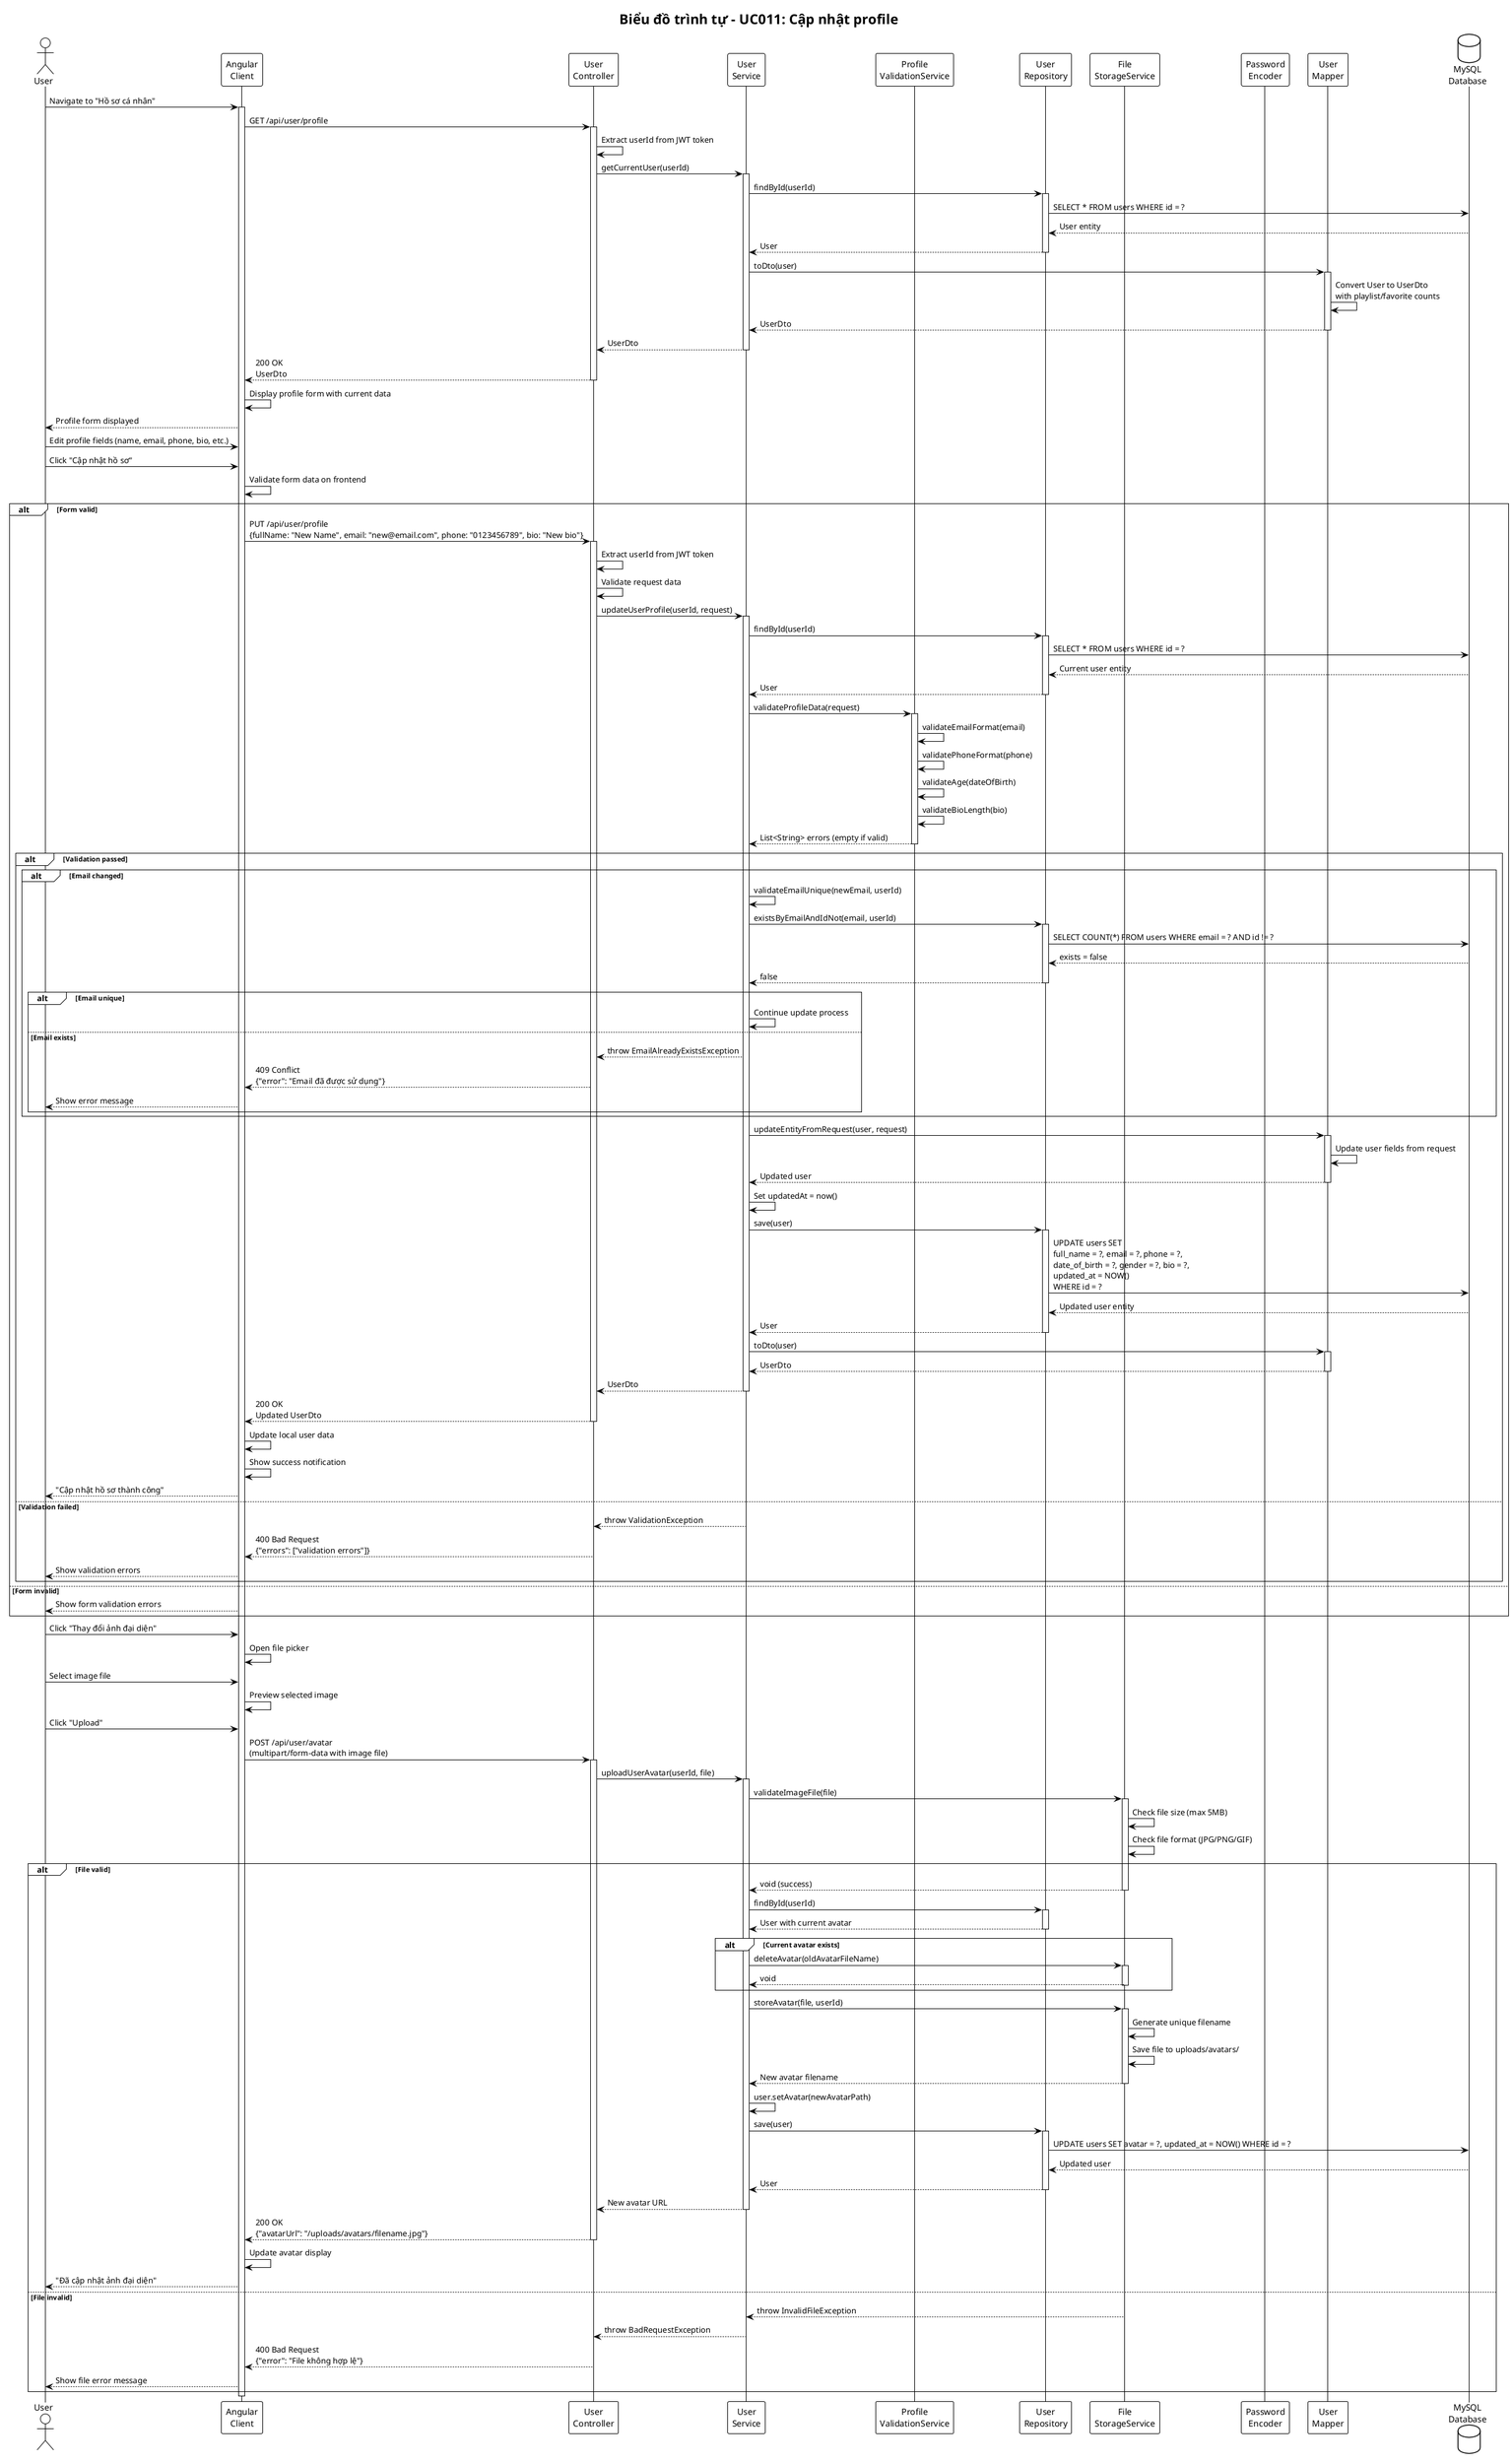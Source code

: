 @startuml UC011-Sequence-Diagram-Cap-Nhat-Profile
!theme plain

title Biểu đồ trình tự - UC011: Cập nhật profile

actor User
participant "Angular\nClient" as Client
participant "User\nController" as Controller
participant "User\nService" as Service
participant "Profile\nValidationService" as ValidationService
participant "User\nRepository" as UserRepo
participant "File\nStorageService" as FileService
participant "Password\nEncoder" as PasswordEncoder
participant "User\nMapper" as Mapper
database "MySQL\nDatabase" as DB

User -> Client: Navigate to "Hồ sơ cá nhân"
activate Client

' Load current profile
Client -> Controller: GET /api/user/profile
activate Controller

Controller -> Controller: Extract userId from JWT token
Controller -> Service: getCurrentUser(userId)
activate Service

Service -> UserRepo: findById(userId)
activate UserRepo
UserRepo -> DB: SELECT * FROM users WHERE id = ?
DB --> UserRepo: User entity
UserRepo --> Service: User
deactivate UserRepo

Service -> Mapper: toDto(user)
activate Mapper
Mapper -> Mapper: Convert User to UserDto\nwith playlist/favorite counts
Mapper --> Service: UserDto
deactivate Mapper

Service --> Controller: UserDto
deactivate Service

Controller --> Client: 200 OK\nUserDto
deactivate Controller

Client -> Client: Display profile form with current data
Client --> User: Profile form displayed

' User updates profile information
User -> Client: Edit profile fields (name, email, phone, bio, etc.)
User -> Client: Click "Cập nhật hồ sơ"

Client -> Client: Validate form data on frontend
alt Form valid
    Client -> Controller: PUT /api/user/profile\n{fullName: "New Name", email: "new@email.com", phone: "0123456789", bio: "New bio"}
    activate Controller

    Controller -> Controller: Extract userId from JWT token
    Controller -> Controller: Validate request data

    Controller -> Service: updateUserProfile(userId, request)
    activate Service

    ' Get current user
    Service -> UserRepo: findById(userId)
    activate UserRepo
    UserRepo -> DB: SELECT * FROM users WHERE id = ?
    DB --> UserRepo: Current user entity
    UserRepo --> Service: User
    deactivate UserRepo

    ' Validate profile data
    Service -> ValidationService: validateProfileData(request)
    activate ValidationService

    ValidationService -> ValidationService: validateEmailFormat(email)
    ValidationService -> ValidationService: validatePhoneFormat(phone)
    ValidationService -> ValidationService: validateAge(dateOfBirth)
    ValidationService -> ValidationService: validateBioLength(bio)
    ValidationService --> Service: List<String> errors (empty if valid)
    deactivate ValidationService

    alt Validation passed
        ' Check email uniqueness if changed
        alt Email changed
            Service -> Service: validateEmailUnique(newEmail, userId)
            Service -> UserRepo: existsByEmailAndIdNot(email, userId)
            activate UserRepo
            UserRepo -> DB: SELECT COUNT(*) FROM users WHERE email = ? AND id != ?
            DB --> UserRepo: exists = false
            UserRepo --> Service: false
            deactivate UserRepo

            alt Email unique
                Service -> Service: Continue update process
            else Email exists
                Service --> Controller: throw EmailAlreadyExistsException
                Controller --> Client: 409 Conflict\n{"error": "Email đã được sử dụng"}
                Client --> User: Show error message
            end
        end

        ' Update user entity
        Service -> Mapper: updateEntityFromRequest(user, request)
        activate Mapper
        Mapper -> Mapper: Update user fields from request
        Mapper --> Service: Updated user
        deactivate Mapper

        Service -> Service: Set updatedAt = now()

        ' Save to database
        Service -> UserRepo: save(user)
        activate UserRepo
        UserRepo -> DB: UPDATE users SET\nfull_name = ?, email = ?, phone = ?,\ndate_of_birth = ?, gender = ?, bio = ?,\nupdated_at = NOW()\nWHERE id = ?
        DB --> UserRepo: Updated user entity
        UserRepo --> Service: User
        deactivate UserRepo

        Service -> Mapper: toDto(user)
        activate Mapper
        Mapper --> Service: UserDto
        deactivate Mapper

        Service --> Controller: UserDto
        deactivate Service

        Controller --> Client: 200 OK\nUpdated UserDto
        deactivate Controller

        Client -> Client: Update local user data
        Client -> Client: Show success notification
        Client --> User: "Cập nhật hồ sơ thành công"

    else Validation failed
        Service --> Controller: throw ValidationException
        Controller --> Client: 400 Bad Request\n{"errors": ["validation errors"]}
        Client --> User: Show validation errors
    end

else Form invalid
    Client --> User: Show form validation errors
end

' User wants to upload avatar
User -> Client: Click "Thay đổi ảnh đại diện"
Client -> Client: Open file picker
User -> Client: Select image file
Client -> Client: Preview selected image

User -> Client: Click "Upload"
Client -> Controller: POST /api/user/avatar\n(multipart/form-data with image file)
activate Controller

Controller -> Service: uploadUserAvatar(userId, file)
activate Service

' Validate image file
Service -> FileService: validateImageFile(file)
activate FileService
FileService -> FileService: Check file size (max 5MB)
FileService -> FileService: Check file format (JPG/PNG/GIF)
alt File valid
    FileService --> Service: void (success)
    deactivate FileService

    ' Get current user for avatar cleanup
    Service -> UserRepo: findById(userId)
    activate UserRepo
    UserRepo --> Service: User with current avatar
    deactivate UserRepo

    ' Delete old avatar if exists
    alt Current avatar exists
        Service -> FileService: deleteAvatar(oldAvatarFileName)
        activate FileService
        FileService --> Service: void
        deactivate FileService
    end

    ' Store new avatar
    Service -> FileService: storeAvatar(file, userId)
    activate FileService
    FileService -> FileService: Generate unique filename
    FileService -> FileService: Save file to uploads/avatars/
    FileService --> Service: New avatar filename
    deactivate FileService

    ' Update user avatar field
    Service -> Service: user.setAvatar(newAvatarPath)
    Service -> UserRepo: save(user)
    activate UserRepo
    UserRepo -> DB: UPDATE users SET avatar = ?, updated_at = NOW() WHERE id = ?
    DB --> UserRepo: Updated user
    UserRepo --> Service: User
    deactivate UserRepo

    Service --> Controller: New avatar URL
    deactivate Service

    Controller --> Client: 200 OK\n{"avatarUrl": "/uploads/avatars/filename.jpg"}
    deactivate Controller

    Client -> Client: Update avatar display
    Client --> User: "Đã cập nhật ảnh đại diện"

else File invalid
    FileService --> Service: throw InvalidFileException
    Service --> Controller: throw BadRequestException
    Controller --> Client: 400 Bad Request\n{"error": "File không hợp lệ"}
    Client --> User: Show file error message
end

deactivate Client

@enduml
